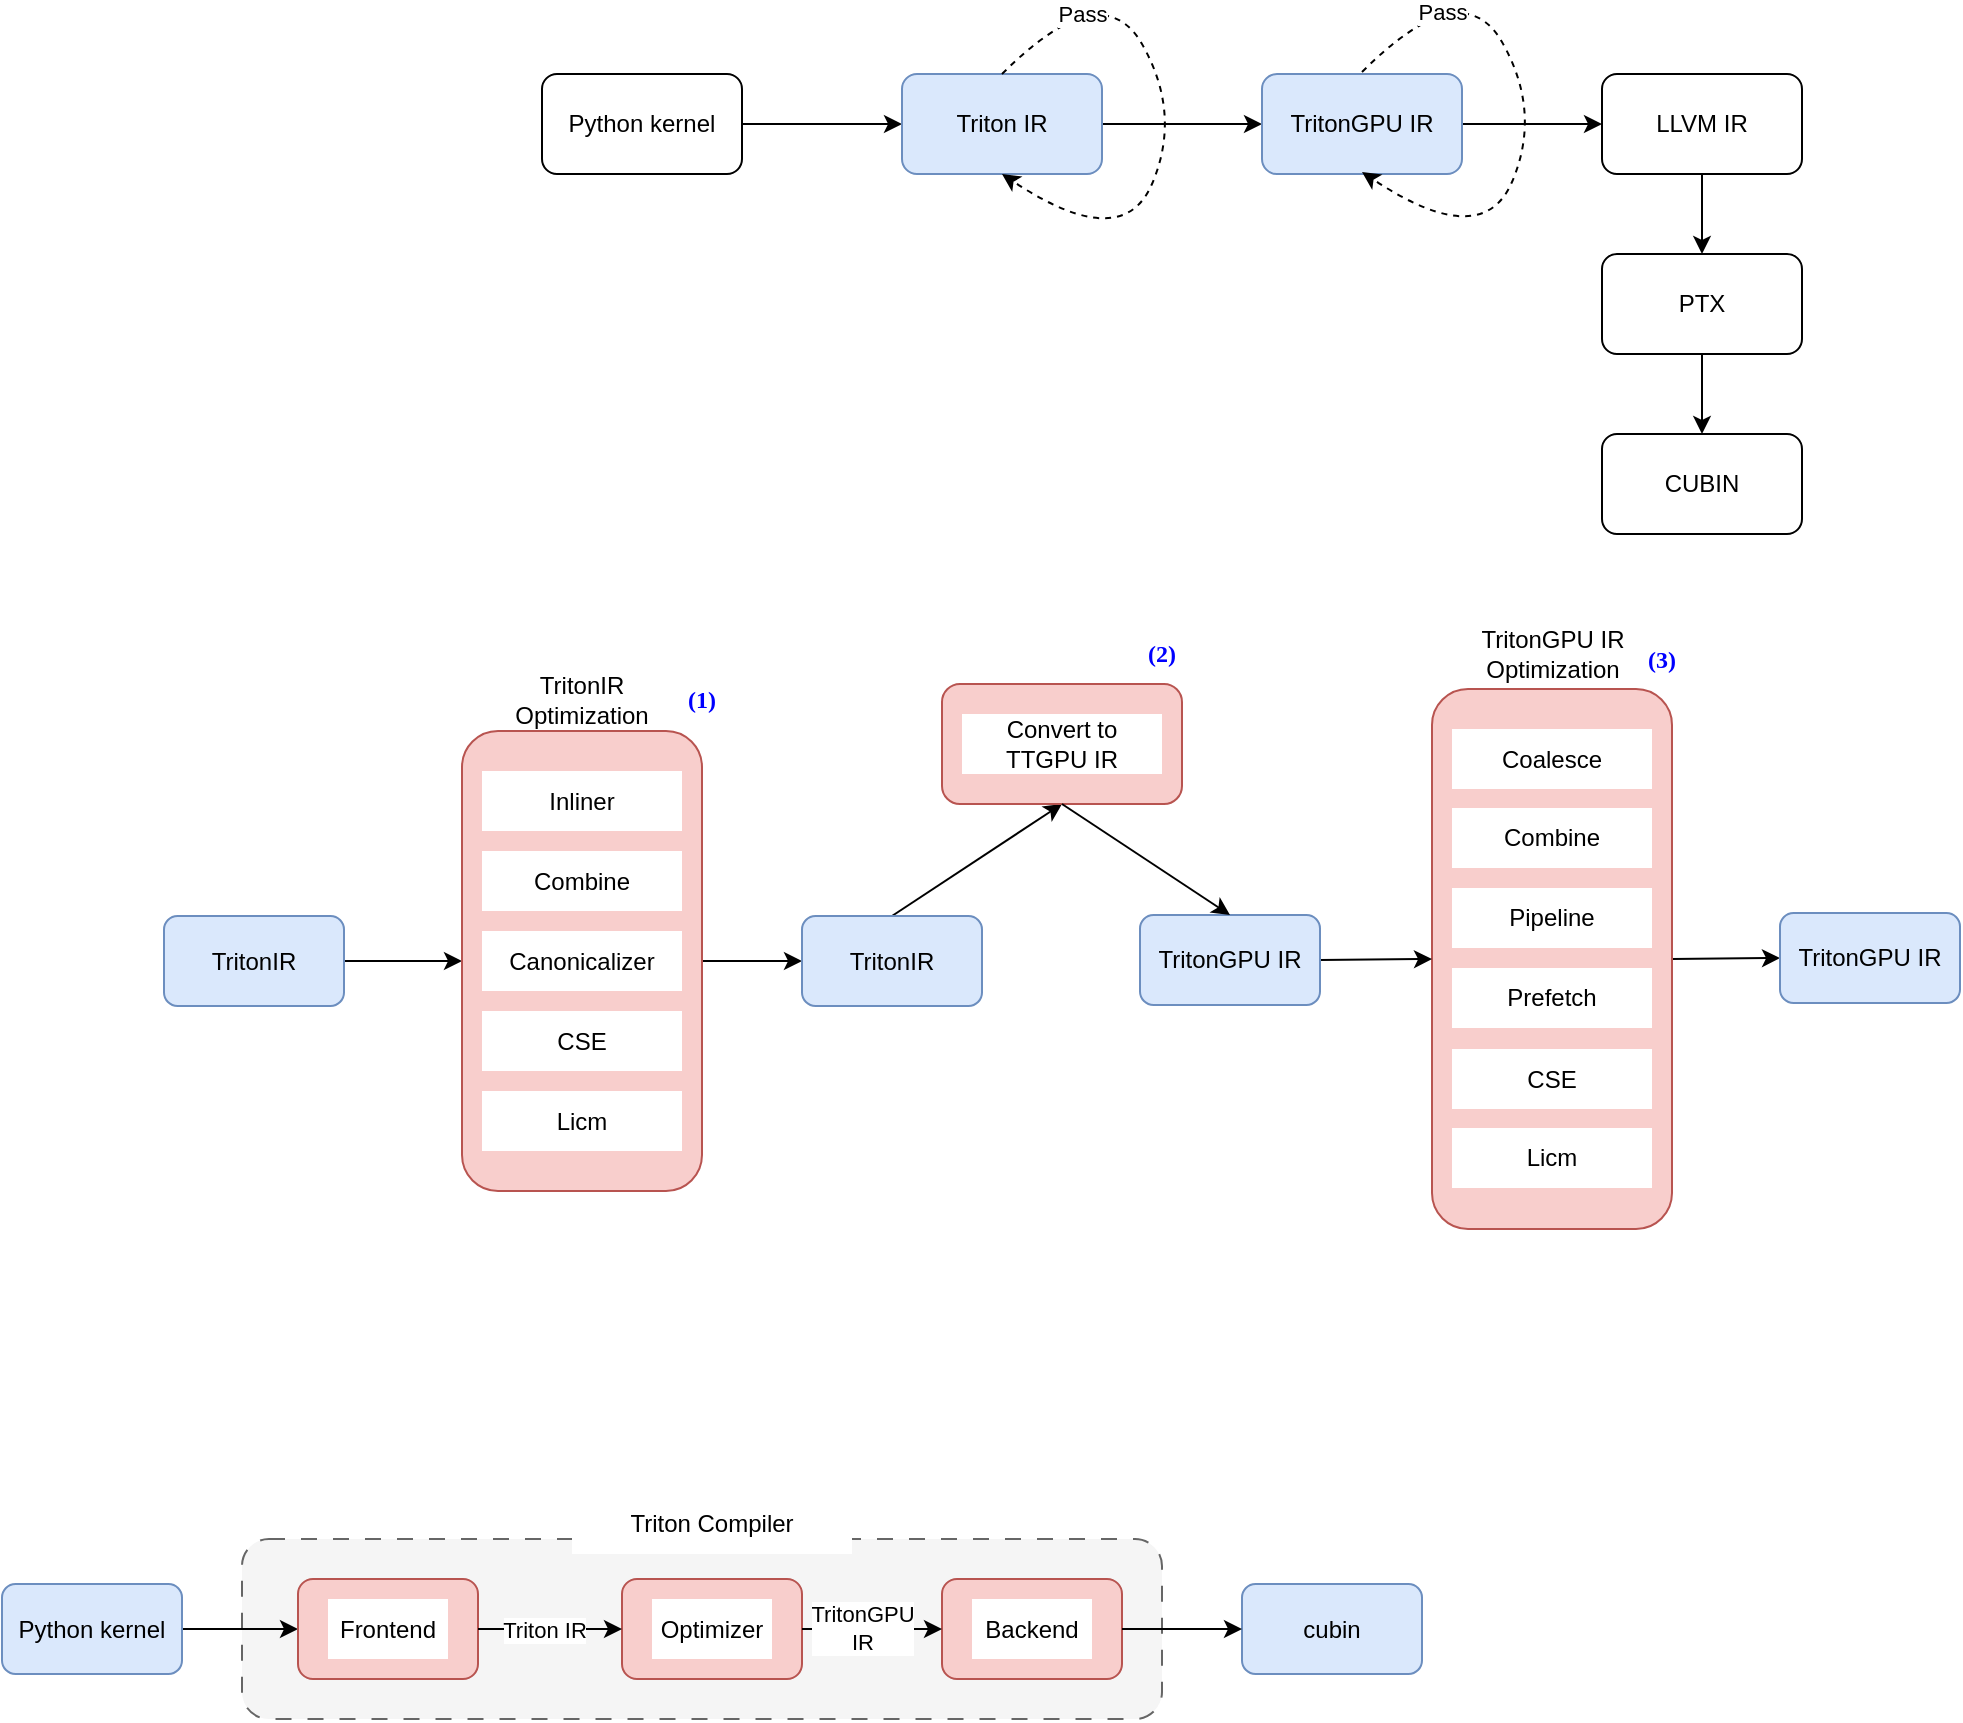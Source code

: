 <mxfile version="20.8.13" type="github">
  <diagram id="E8vukdnMMbUyhClpUfTw" name="第 1 页">
    <mxGraphModel dx="2133" dy="755" grid="1" gridSize="10" guides="1" tooltips="1" connect="1" arrows="1" fold="1" page="1" pageScale="1" pageWidth="827" pageHeight="1169" math="0" shadow="0">
      <root>
        <mxCell id="0" />
        <mxCell id="1" parent="0" />
        <mxCell id="Rtg441aMns1zuGuYdtn2-21" value="d" style="rounded=1;whiteSpace=wrap;html=1;fillColor=#f5f5f5;dashed=1;dashPattern=8 8;fontColor=#333333;strokeColor=#666666;" vertex="1" parent="1">
          <mxGeometry x="-80" y="1012.5" width="460" height="90" as="geometry" />
        </mxCell>
        <mxCell id="fGobJS1pri8Xf5XPc38N-7" value="" style="edgeStyle=orthogonalEdgeStyle;rounded=0;orthogonalLoop=1;jettySize=auto;html=1;" parent="1" source="fGobJS1pri8Xf5XPc38N-1" target="fGobJS1pri8Xf5XPc38N-2" edge="1">
          <mxGeometry relative="1" as="geometry" />
        </mxCell>
        <mxCell id="fGobJS1pri8Xf5XPc38N-1" value="Python kernel" style="rounded=1;whiteSpace=wrap;html=1;" parent="1" vertex="1">
          <mxGeometry x="70" y="280" width="100" height="50" as="geometry" />
        </mxCell>
        <mxCell id="fGobJS1pri8Xf5XPc38N-8" value="" style="edgeStyle=orthogonalEdgeStyle;rounded=0;orthogonalLoop=1;jettySize=auto;html=1;" parent="1" source="fGobJS1pri8Xf5XPc38N-2" target="fGobJS1pri8Xf5XPc38N-3" edge="1">
          <mxGeometry relative="1" as="geometry" />
        </mxCell>
        <mxCell id="fGobJS1pri8Xf5XPc38N-2" value="Triton IR" style="rounded=1;whiteSpace=wrap;html=1;fillColor=#dae8fc;strokeColor=#6c8ebf;" parent="1" vertex="1">
          <mxGeometry x="250" y="280" width="100" height="50" as="geometry" />
        </mxCell>
        <mxCell id="fGobJS1pri8Xf5XPc38N-9" value="" style="edgeStyle=orthogonalEdgeStyle;rounded=0;orthogonalLoop=1;jettySize=auto;html=1;" parent="1" source="fGobJS1pri8Xf5XPc38N-3" target="fGobJS1pri8Xf5XPc38N-4" edge="1">
          <mxGeometry relative="1" as="geometry" />
        </mxCell>
        <mxCell id="fGobJS1pri8Xf5XPc38N-3" value="TritonGPU IR" style="rounded=1;whiteSpace=wrap;html=1;fillColor=#dae8fc;strokeColor=#6c8ebf;" parent="1" vertex="1">
          <mxGeometry x="430" y="280" width="100" height="50" as="geometry" />
        </mxCell>
        <mxCell id="fGobJS1pri8Xf5XPc38N-10" value="" style="edgeStyle=orthogonalEdgeStyle;rounded=0;orthogonalLoop=1;jettySize=auto;html=1;" parent="1" source="fGobJS1pri8Xf5XPc38N-4" target="fGobJS1pri8Xf5XPc38N-5" edge="1">
          <mxGeometry relative="1" as="geometry" />
        </mxCell>
        <mxCell id="fGobJS1pri8Xf5XPc38N-4" value="LLVM IR" style="rounded=1;whiteSpace=wrap;html=1;" parent="1" vertex="1">
          <mxGeometry x="600" y="280" width="100" height="50" as="geometry" />
        </mxCell>
        <mxCell id="fGobJS1pri8Xf5XPc38N-11" value="" style="edgeStyle=orthogonalEdgeStyle;rounded=0;orthogonalLoop=1;jettySize=auto;html=1;" parent="1" source="fGobJS1pri8Xf5XPc38N-5" target="fGobJS1pri8Xf5XPc38N-6" edge="1">
          <mxGeometry relative="1" as="geometry" />
        </mxCell>
        <mxCell id="fGobJS1pri8Xf5XPc38N-5" value="PTX" style="rounded=1;whiteSpace=wrap;html=1;" parent="1" vertex="1">
          <mxGeometry x="600" y="370" width="100" height="50" as="geometry" />
        </mxCell>
        <mxCell id="fGobJS1pri8Xf5XPc38N-6" value="CUBIN" style="rounded=1;whiteSpace=wrap;html=1;" parent="1" vertex="1">
          <mxGeometry x="600" y="460" width="100" height="50" as="geometry" />
        </mxCell>
        <mxCell id="CsNQRY7TSgWazH-UtWr6-1" value="" style="curved=1;endArrow=classic;html=1;rounded=0;exitX=0.5;exitY=0;exitDx=0;exitDy=0;entryX=0.5;entryY=1;entryDx=0;entryDy=0;dashed=1;" parent="1" source="fGobJS1pri8Xf5XPc38N-2" target="fGobJS1pri8Xf5XPc38N-2" edge="1">
          <mxGeometry width="50" height="50" relative="1" as="geometry">
            <mxPoint x="390" y="410" as="sourcePoint" />
            <mxPoint x="440" y="360" as="targetPoint" />
            <Array as="points">
              <mxPoint x="350" y="230" />
              <mxPoint x="390" y="300" />
              <mxPoint x="360" y="370" />
            </Array>
          </mxGeometry>
        </mxCell>
        <mxCell id="CsNQRY7TSgWazH-UtWr6-2" value="Pass" style="edgeLabel;html=1;align=center;verticalAlign=middle;resizable=0;points=[];" parent="CsNQRY7TSgWazH-UtWr6-1" vertex="1" connectable="0">
          <mxGeometry x="-0.67" y="-7" relative="1" as="geometry">
            <mxPoint as="offset" />
          </mxGeometry>
        </mxCell>
        <mxCell id="CsNQRY7TSgWazH-UtWr6-3" value="" style="curved=1;endArrow=classic;html=1;rounded=0;exitX=0.5;exitY=0;exitDx=0;exitDy=0;entryX=0.5;entryY=1;entryDx=0;entryDy=0;dashed=1;" parent="1" edge="1">
          <mxGeometry width="50" height="50" relative="1" as="geometry">
            <mxPoint x="480" y="279" as="sourcePoint" />
            <mxPoint x="480" y="329" as="targetPoint" />
            <Array as="points">
              <mxPoint x="530" y="229" />
              <mxPoint x="570" y="299" />
              <mxPoint x="540" y="369" />
            </Array>
          </mxGeometry>
        </mxCell>
        <mxCell id="CsNQRY7TSgWazH-UtWr6-4" value="Pass" style="edgeLabel;html=1;align=center;verticalAlign=middle;resizable=0;points=[];" parent="CsNQRY7TSgWazH-UtWr6-3" vertex="1" connectable="0">
          <mxGeometry x="-0.67" y="-7" relative="1" as="geometry">
            <mxPoint as="offset" />
          </mxGeometry>
        </mxCell>
        <mxCell id="GbZqD4_osrSMRL3oigE0-34" style="edgeStyle=none;rounded=0;orthogonalLoop=1;jettySize=auto;html=1;exitX=1;exitY=0.5;exitDx=0;exitDy=0;entryX=0;entryY=0.5;entryDx=0;entryDy=0;" parent="1" source="GbZqD4_osrSMRL3oigE0-1" target="GbZqD4_osrSMRL3oigE0-3" edge="1">
          <mxGeometry relative="1" as="geometry" />
        </mxCell>
        <mxCell id="GbZqD4_osrSMRL3oigE0-1" value="TritonIR" style="rounded=1;whiteSpace=wrap;html=1;fillColor=#dae8fc;strokeColor=#6c8ebf;" parent="1" vertex="1">
          <mxGeometry x="-119" y="701" width="90" height="45" as="geometry" />
        </mxCell>
        <mxCell id="GbZqD4_osrSMRL3oigE0-35" style="edgeStyle=none;rounded=0;orthogonalLoop=1;jettySize=auto;html=1;exitX=1;exitY=0.5;exitDx=0;exitDy=0;entryX=0;entryY=0.5;entryDx=0;entryDy=0;" parent="1" source="GbZqD4_osrSMRL3oigE0-3" target="GbZqD4_osrSMRL3oigE0-14" edge="1">
          <mxGeometry relative="1" as="geometry" />
        </mxCell>
        <mxCell id="GbZqD4_osrSMRL3oigE0-3" value="" style="rounded=1;whiteSpace=wrap;html=1;fillColor=#f8cecc;strokeColor=#b85450;" parent="1" vertex="1">
          <mxGeometry x="30" y="608.5" width="120" height="230" as="geometry" />
        </mxCell>
        <mxCell id="GbZqD4_osrSMRL3oigE0-4" value="Inliner" style="rounded=0;whiteSpace=wrap;html=1;strokeColor=none;" parent="1" vertex="1">
          <mxGeometry x="40" y="628.5" width="100" height="30" as="geometry" />
        </mxCell>
        <mxCell id="GbZqD4_osrSMRL3oigE0-5" value="Combine" style="rounded=0;whiteSpace=wrap;html=1;strokeColor=none;" parent="1" vertex="1">
          <mxGeometry x="40" y="668.5" width="100" height="30" as="geometry" />
        </mxCell>
        <mxCell id="GbZqD4_osrSMRL3oigE0-7" value="Canonicalizer" style="rounded=0;whiteSpace=wrap;html=1;strokeColor=none;" parent="1" vertex="1">
          <mxGeometry x="40" y="708.5" width="100" height="30" as="geometry" />
        </mxCell>
        <mxCell id="GbZqD4_osrSMRL3oigE0-8" value="CSE" style="rounded=0;whiteSpace=wrap;html=1;strokeColor=none;" parent="1" vertex="1">
          <mxGeometry x="40" y="748.5" width="100" height="30" as="geometry" />
        </mxCell>
        <mxCell id="GbZqD4_osrSMRL3oigE0-9" value="Licm" style="rounded=0;whiteSpace=wrap;html=1;strokeColor=none;" parent="1" vertex="1">
          <mxGeometry x="40" y="788.5" width="100" height="30" as="geometry" />
        </mxCell>
        <mxCell id="GbZqD4_osrSMRL3oigE0-32" style="rounded=0;orthogonalLoop=1;jettySize=auto;html=1;exitX=0.5;exitY=0;exitDx=0;exitDy=0;entryX=0.5;entryY=1;entryDx=0;entryDy=0;" parent="1" source="GbZqD4_osrSMRL3oigE0-14" target="GbZqD4_osrSMRL3oigE0-25" edge="1">
          <mxGeometry relative="1" as="geometry" />
        </mxCell>
        <mxCell id="GbZqD4_osrSMRL3oigE0-14" value="TritonIR" style="rounded=1;whiteSpace=wrap;html=1;fillColor=#dae8fc;strokeColor=#6c8ebf;" parent="1" vertex="1">
          <mxGeometry x="200" y="701" width="90" height="45" as="geometry" />
        </mxCell>
        <mxCell id="GbZqD4_osrSMRL3oigE0-39" style="edgeStyle=none;rounded=0;orthogonalLoop=1;jettySize=auto;html=1;exitX=1;exitY=0.5;exitDx=0;exitDy=0;entryX=0;entryY=0.5;entryDx=0;entryDy=0;" parent="1" source="GbZqD4_osrSMRL3oigE0-15" target="GbZqD4_osrSMRL3oigE0-38" edge="1">
          <mxGeometry relative="1" as="geometry" />
        </mxCell>
        <mxCell id="GbZqD4_osrSMRL3oigE0-15" value="" style="rounded=1;whiteSpace=wrap;html=1;fillColor=#f8cecc;strokeColor=#b85450;" parent="1" vertex="1">
          <mxGeometry x="515" y="587.5" width="120" height="270" as="geometry" />
        </mxCell>
        <mxCell id="GbZqD4_osrSMRL3oigE0-17" value="Coalesce" style="rounded=0;whiteSpace=wrap;html=1;strokeColor=none;" parent="1" vertex="1">
          <mxGeometry x="525" y="607.5" width="100" height="30" as="geometry" />
        </mxCell>
        <mxCell id="GbZqD4_osrSMRL3oigE0-19" value="Combine" style="rounded=0;whiteSpace=wrap;html=1;strokeColor=none;" parent="1" vertex="1">
          <mxGeometry x="525" y="647" width="100" height="30" as="geometry" />
        </mxCell>
        <mxCell id="GbZqD4_osrSMRL3oigE0-21" value="Pipeline" style="rounded=0;whiteSpace=wrap;html=1;strokeColor=none;" parent="1" vertex="1">
          <mxGeometry x="525" y="687" width="100" height="30" as="geometry" />
        </mxCell>
        <mxCell id="GbZqD4_osrSMRL3oigE0-23" value="Prefetch" style="rounded=0;whiteSpace=wrap;html=1;strokeColor=none;" parent="1" vertex="1">
          <mxGeometry x="525" y="727" width="100" height="30" as="geometry" />
        </mxCell>
        <mxCell id="GbZqD4_osrSMRL3oigE0-28" value="CSE" style="rounded=0;whiteSpace=wrap;html=1;strokeColor=none;" parent="1" vertex="1">
          <mxGeometry x="525" y="767.5" width="100" height="30" as="geometry" />
        </mxCell>
        <mxCell id="GbZqD4_osrSMRL3oigE0-29" value="Licm" style="rounded=0;whiteSpace=wrap;html=1;strokeColor=none;" parent="1" vertex="1">
          <mxGeometry x="525" y="807" width="100" height="30" as="geometry" />
        </mxCell>
        <mxCell id="GbZqD4_osrSMRL3oigE0-30" value="" style="group;" parent="1" vertex="1" connectable="0">
          <mxGeometry x="270" y="585" width="120" height="60" as="geometry" />
        </mxCell>
        <mxCell id="GbZqD4_osrSMRL3oigE0-25" value="" style="rounded=1;whiteSpace=wrap;html=1;fillColor=#f8cecc;strokeColor=#b85450;" parent="GbZqD4_osrSMRL3oigE0-30" vertex="1">
          <mxGeometry width="120" height="60" as="geometry" />
        </mxCell>
        <mxCell id="GbZqD4_osrSMRL3oigE0-26" value="Convert to TTGPU IR" style="rounded=0;whiteSpace=wrap;html=1;strokeColor=none;" parent="GbZqD4_osrSMRL3oigE0-30" vertex="1">
          <mxGeometry x="10" y="15" width="100" height="30" as="geometry" />
        </mxCell>
        <mxCell id="GbZqD4_osrSMRL3oigE0-36" style="edgeStyle=none;rounded=0;orthogonalLoop=1;jettySize=auto;html=1;exitX=1;exitY=0.5;exitDx=0;exitDy=0;entryX=0;entryY=0.5;entryDx=0;entryDy=0;" parent="1" source="GbZqD4_osrSMRL3oigE0-31" target="GbZqD4_osrSMRL3oigE0-15" edge="1">
          <mxGeometry relative="1" as="geometry" />
        </mxCell>
        <mxCell id="GbZqD4_osrSMRL3oigE0-31" value="TritonGPU IR" style="rounded=1;whiteSpace=wrap;html=1;fillColor=#dae8fc;strokeColor=#6c8ebf;" parent="1" vertex="1">
          <mxGeometry x="369" y="700.5" width="90" height="45" as="geometry" />
        </mxCell>
        <mxCell id="GbZqD4_osrSMRL3oigE0-33" style="edgeStyle=none;rounded=0;orthogonalLoop=1;jettySize=auto;html=1;exitX=0.5;exitY=1;exitDx=0;exitDy=0;entryX=0.5;entryY=0;entryDx=0;entryDy=0;" parent="1" source="GbZqD4_osrSMRL3oigE0-25" target="GbZqD4_osrSMRL3oigE0-31" edge="1">
          <mxGeometry relative="1" as="geometry" />
        </mxCell>
        <mxCell id="GbZqD4_osrSMRL3oigE0-38" value="TritonGPU IR" style="rounded=1;whiteSpace=wrap;html=1;fillColor=#dae8fc;strokeColor=#6c8ebf;" parent="1" vertex="1">
          <mxGeometry x="689" y="699.5" width="90" height="45" as="geometry" />
        </mxCell>
        <mxCell id="GbZqD4_osrSMRL3oigE0-40" value="TritonIR Optimization" style="text;html=1;strokeColor=none;fillColor=none;align=center;verticalAlign=middle;whiteSpace=wrap;rounded=0;" parent="1" vertex="1">
          <mxGeometry x="60" y="577.5" width="60" height="30" as="geometry" />
        </mxCell>
        <mxCell id="GbZqD4_osrSMRL3oigE0-41" value="TritonGPU IR Optimization" style="text;html=1;strokeColor=none;fillColor=none;align=center;verticalAlign=middle;whiteSpace=wrap;rounded=0;" parent="1" vertex="1">
          <mxGeometry x="537.5" y="555" width="75" height="30" as="geometry" />
        </mxCell>
        <mxCell id="GbZqD4_osrSMRL3oigE0-42" value="&lt;b&gt;&lt;font color=&quot;#0000ff&quot; face=&quot;Comic Sans MS&quot;&gt;(1)&lt;/font&gt;&lt;/b&gt;" style="text;html=1;strokeColor=none;fillColor=none;align=center;verticalAlign=middle;whiteSpace=wrap;rounded=0;" parent="1" vertex="1">
          <mxGeometry x="120" y="577.5" width="60" height="30" as="geometry" />
        </mxCell>
        <mxCell id="GbZqD4_osrSMRL3oigE0-43" value="&lt;b&gt;&lt;font color=&quot;#0000ff&quot; face=&quot;Comic Sans MS&quot;&gt;(2)&lt;/font&gt;&lt;/b&gt;" style="text;html=1;strokeColor=none;fillColor=none;align=center;verticalAlign=middle;whiteSpace=wrap;rounded=0;" parent="1" vertex="1">
          <mxGeometry x="350" y="555" width="60" height="30" as="geometry" />
        </mxCell>
        <mxCell id="GbZqD4_osrSMRL3oigE0-44" value="&lt;b&gt;&lt;font color=&quot;#0000ff&quot; face=&quot;Comic Sans MS&quot;&gt;(3)&lt;/font&gt;&lt;/b&gt;" style="text;html=1;strokeColor=none;fillColor=none;align=center;verticalAlign=middle;whiteSpace=wrap;rounded=0;" parent="1" vertex="1">
          <mxGeometry x="600" y="557.5" width="60" height="30" as="geometry" />
        </mxCell>
        <mxCell id="Rtg441aMns1zuGuYdtn2-20" style="edgeStyle=orthogonalEdgeStyle;rounded=0;orthogonalLoop=1;jettySize=auto;html=1;exitX=1;exitY=0.5;exitDx=0;exitDy=0;entryX=0;entryY=0.5;entryDx=0;entryDy=0;" edge="1" parent="1" source="Rtg441aMns1zuGuYdtn2-1" target="Rtg441aMns1zuGuYdtn2-2">
          <mxGeometry relative="1" as="geometry" />
        </mxCell>
        <mxCell id="Rtg441aMns1zuGuYdtn2-1" value="Python kernel" style="rounded=1;whiteSpace=wrap;html=1;fillColor=#dae8fc;strokeColor=#6c8ebf;" vertex="1" parent="1">
          <mxGeometry x="-200" y="1035" width="90" height="45" as="geometry" />
        </mxCell>
        <mxCell id="Rtg441aMns1zuGuYdtn2-8" value="cubin" style="rounded=1;whiteSpace=wrap;html=1;fillColor=#dae8fc;strokeColor=#6c8ebf;" vertex="1" parent="1">
          <mxGeometry x="420" y="1035" width="90" height="45" as="geometry" />
        </mxCell>
        <mxCell id="Rtg441aMns1zuGuYdtn2-11" value="" style="group" vertex="1" connectable="0" parent="1">
          <mxGeometry x="-52" y="1032.5" width="90" height="50" as="geometry" />
        </mxCell>
        <mxCell id="Rtg441aMns1zuGuYdtn2-2" value="" style="rounded=1;whiteSpace=wrap;html=1;fillColor=#f8cecc;strokeColor=#b85450;" vertex="1" parent="Rtg441aMns1zuGuYdtn2-11">
          <mxGeometry width="90" height="50" as="geometry" />
        </mxCell>
        <mxCell id="Rtg441aMns1zuGuYdtn2-3" value="Frontend" style="text;html=1;align=center;verticalAlign=middle;whiteSpace=wrap;rounded=0;fillColor=default;" vertex="1" parent="Rtg441aMns1zuGuYdtn2-11">
          <mxGeometry x="15" y="10" width="60" height="30" as="geometry" />
        </mxCell>
        <mxCell id="Rtg441aMns1zuGuYdtn2-13" value="" style="group" vertex="1" connectable="0" parent="1">
          <mxGeometry x="270" y="1032.5" width="90" height="50" as="geometry" />
        </mxCell>
        <mxCell id="Rtg441aMns1zuGuYdtn2-6" value="" style="rounded=1;whiteSpace=wrap;html=1;fillColor=#f8cecc;strokeColor=#b85450;" vertex="1" parent="Rtg441aMns1zuGuYdtn2-13">
          <mxGeometry width="90" height="50" as="geometry" />
        </mxCell>
        <mxCell id="Rtg441aMns1zuGuYdtn2-7" value="Backend" style="text;html=1;align=center;verticalAlign=middle;whiteSpace=wrap;rounded=0;fillColor=default;" vertex="1" parent="Rtg441aMns1zuGuYdtn2-13">
          <mxGeometry x="15" y="10" width="60" height="30" as="geometry" />
        </mxCell>
        <mxCell id="Rtg441aMns1zuGuYdtn2-15" value="" style="group" vertex="1" connectable="0" parent="1">
          <mxGeometry x="110" y="1032.5" width="90" height="50" as="geometry" />
        </mxCell>
        <mxCell id="Rtg441aMns1zuGuYdtn2-4" value="" style="rounded=1;whiteSpace=wrap;html=1;fillColor=#f8cecc;strokeColor=#b85450;" vertex="1" parent="Rtg441aMns1zuGuYdtn2-15">
          <mxGeometry width="90" height="50" as="geometry" />
        </mxCell>
        <mxCell id="Rtg441aMns1zuGuYdtn2-5" value="Optimizer" style="text;html=1;align=center;verticalAlign=middle;whiteSpace=wrap;rounded=0;fillColor=default;" vertex="1" parent="Rtg441aMns1zuGuYdtn2-15">
          <mxGeometry x="15" y="10" width="60" height="30" as="geometry" />
        </mxCell>
        <mxCell id="Rtg441aMns1zuGuYdtn2-17" style="edgeStyle=orthogonalEdgeStyle;rounded=0;orthogonalLoop=1;jettySize=auto;html=1;exitX=1;exitY=0.5;exitDx=0;exitDy=0;entryX=0;entryY=0.5;entryDx=0;entryDy=0;" edge="1" parent="1" source="Rtg441aMns1zuGuYdtn2-2" target="Rtg441aMns1zuGuYdtn2-4">
          <mxGeometry relative="1" as="geometry" />
        </mxCell>
        <mxCell id="Rtg441aMns1zuGuYdtn2-22" value="Triton IR" style="edgeLabel;html=1;align=center;verticalAlign=middle;resizable=0;points=[];" vertex="1" connectable="0" parent="Rtg441aMns1zuGuYdtn2-17">
          <mxGeometry x="-0.083" y="-2" relative="1" as="geometry">
            <mxPoint y="-2" as="offset" />
          </mxGeometry>
        </mxCell>
        <mxCell id="Rtg441aMns1zuGuYdtn2-18" style="edgeStyle=orthogonalEdgeStyle;rounded=0;orthogonalLoop=1;jettySize=auto;html=1;exitX=1;exitY=0.5;exitDx=0;exitDy=0;entryX=0;entryY=0.5;entryDx=0;entryDy=0;" edge="1" parent="1" source="Rtg441aMns1zuGuYdtn2-4" target="Rtg441aMns1zuGuYdtn2-6">
          <mxGeometry relative="1" as="geometry" />
        </mxCell>
        <mxCell id="Rtg441aMns1zuGuYdtn2-23" value="TritonGPU&lt;br&gt;IR" style="edgeLabel;html=1;align=center;verticalAlign=middle;resizable=0;points=[];" vertex="1" connectable="0" parent="Rtg441aMns1zuGuYdtn2-18">
          <mxGeometry x="-0.286" y="2" relative="1" as="geometry">
            <mxPoint x="5" y="1" as="offset" />
          </mxGeometry>
        </mxCell>
        <mxCell id="Rtg441aMns1zuGuYdtn2-19" style="edgeStyle=orthogonalEdgeStyle;rounded=0;orthogonalLoop=1;jettySize=auto;html=1;exitX=1;exitY=0.5;exitDx=0;exitDy=0;entryX=0;entryY=0.5;entryDx=0;entryDy=0;" edge="1" parent="1" source="Rtg441aMns1zuGuYdtn2-6" target="Rtg441aMns1zuGuYdtn2-8">
          <mxGeometry relative="1" as="geometry" />
        </mxCell>
        <mxCell id="Rtg441aMns1zuGuYdtn2-24" value="Triton Compiler" style="text;html=1;align=center;verticalAlign=middle;whiteSpace=wrap;rounded=0;fillColor=default;" vertex="1" parent="1">
          <mxGeometry x="85" y="990" width="140" height="30" as="geometry" />
        </mxCell>
      </root>
    </mxGraphModel>
  </diagram>
</mxfile>
